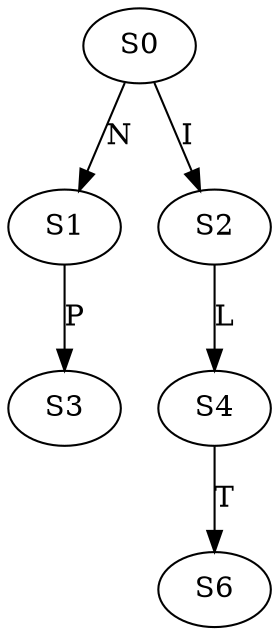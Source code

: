 strict digraph  {
	S0 -> S1 [ label = N ];
	S0 -> S2 [ label = I ];
	S1 -> S3 [ label = P ];
	S2 -> S4 [ label = L ];
	S4 -> S6 [ label = T ];
}
